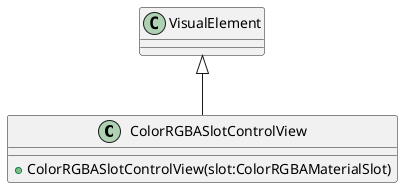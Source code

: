 @startuml
class ColorRGBASlotControlView {
    + ColorRGBASlotControlView(slot:ColorRGBAMaterialSlot)
}
VisualElement <|-- ColorRGBASlotControlView
@enduml
